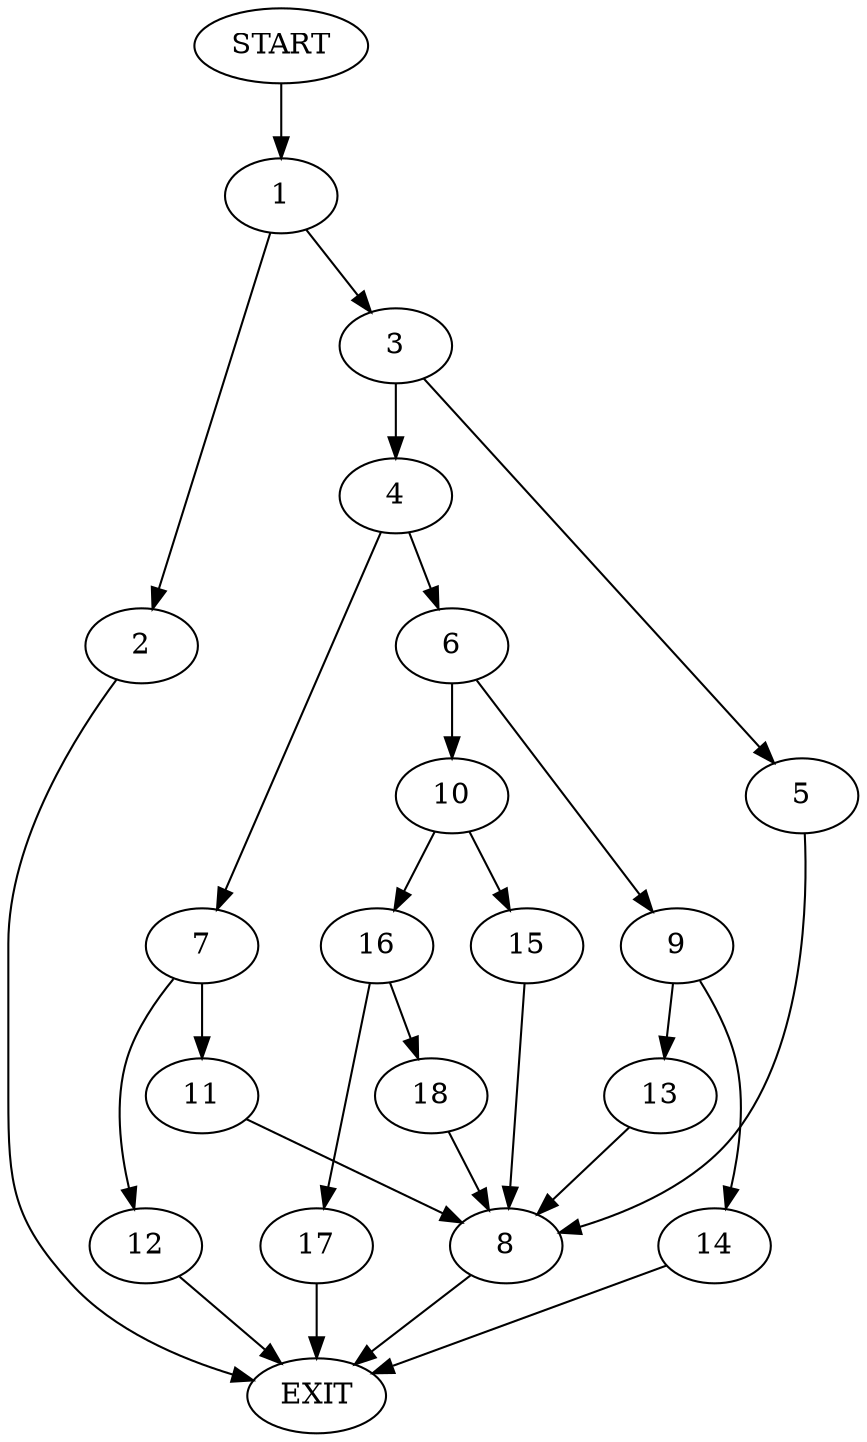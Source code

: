 digraph {
0 [label="START"]
19 [label="EXIT"]
0 -> 1
1 -> 2
1 -> 3
2 -> 19
3 -> 4
3 -> 5
4 -> 6
4 -> 7
5 -> 8
8 -> 19
6 -> 9
6 -> 10
7 -> 11
7 -> 12
11 -> 8
12 -> 19
9 -> 13
9 -> 14
10 -> 15
10 -> 16
13 -> 8
14 -> 19
16 -> 17
16 -> 18
15 -> 8
17 -> 19
18 -> 8
}
